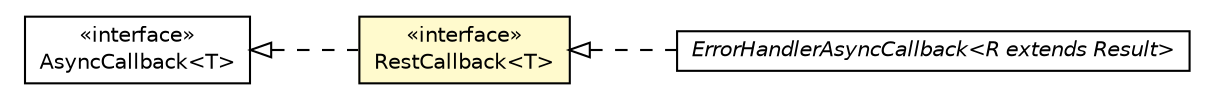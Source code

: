 #!/usr/local/bin/dot
#
# Class diagram 
# Generated by UMLGraph version R5_6-24-gf6e263 (http://www.umlgraph.org/)
#

digraph G {
	edge [fontname="Helvetica",fontsize=10,labelfontname="Helvetica",labelfontsize=10];
	node [fontname="Helvetica",fontsize=10,shape=plaintext];
	nodesep=0.25;
	ranksep=0.5;
	rankdir=LR;
	// com.gwtplatform.dispatch.client.rest.RestCallback<T>
	c339366 [label=<<table title="com.gwtplatform.dispatch.client.rest.RestCallback" border="0" cellborder="1" cellspacing="0" cellpadding="2" port="p" bgcolor="lemonChiffon" href="./RestCallback.html">
		<tr><td><table border="0" cellspacing="0" cellpadding="1">
<tr><td align="center" balign="center"> &#171;interface&#187; </td></tr>
<tr><td align="center" balign="center"> RestCallback&lt;T&gt; </td></tr>
		</table></td></tr>
		</table>>, URL="./RestCallback.html", fontname="Helvetica", fontcolor="black", fontsize=10.0];
	// com.gwtplatform.carstore.client.util.ErrorHandlerAsyncCallback<R extends com.gwtplatform.dispatch.shared.Result>
	c339528 [label=<<table title="com.gwtplatform.carstore.client.util.ErrorHandlerAsyncCallback" border="0" cellborder="1" cellspacing="0" cellpadding="2" port="p" href="../../../carstore/client/util/ErrorHandlerAsyncCallback.html">
		<tr><td><table border="0" cellspacing="0" cellpadding="1">
<tr><td align="center" balign="center"><font face="Helvetica-Oblique"> ErrorHandlerAsyncCallback&lt;R extends Result&gt; </font></td></tr>
		</table></td></tr>
		</table>>, URL="../../../carstore/client/util/ErrorHandlerAsyncCallback.html", fontname="Helvetica", fontcolor="black", fontsize=10.0];
	//com.gwtplatform.dispatch.client.rest.RestCallback<T> implements com.google.gwt.user.client.rpc.AsyncCallback<T>
	c339680:p -> c339366:p [dir=back,arrowtail=empty,style=dashed];
	//com.gwtplatform.carstore.client.util.ErrorHandlerAsyncCallback<R extends com.gwtplatform.dispatch.shared.Result> implements com.gwtplatform.dispatch.client.rest.RestCallback<T>
	c339366:p -> c339528:p [dir=back,arrowtail=empty,style=dashed];
	// com.google.gwt.user.client.rpc.AsyncCallback<T>
	c339680 [label=<<table title="com.google.gwt.user.client.rpc.AsyncCallback" border="0" cellborder="1" cellspacing="0" cellpadding="2" port="p" href="http://google-web-toolkit.googlecode.com/svn/javadoc/latest/com/google/gwt/user/client/rpc/AsyncCallback.html">
		<tr><td><table border="0" cellspacing="0" cellpadding="1">
<tr><td align="center" balign="center"> &#171;interface&#187; </td></tr>
<tr><td align="center" balign="center"> AsyncCallback&lt;T&gt; </td></tr>
		</table></td></tr>
		</table>>, URL="http://google-web-toolkit.googlecode.com/svn/javadoc/latest/com/google/gwt/user/client/rpc/AsyncCallback.html", fontname="Helvetica", fontcolor="black", fontsize=10.0];
}

